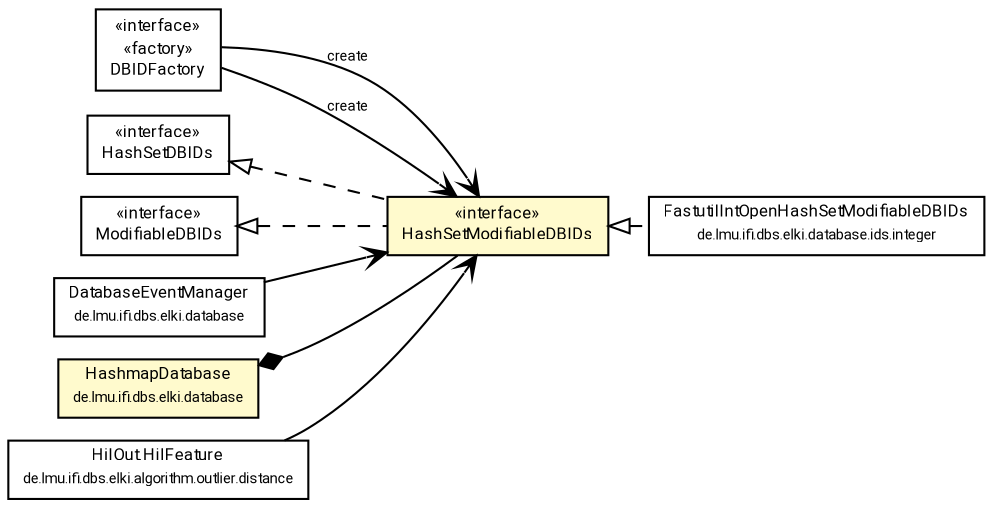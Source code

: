 #!/usr/local/bin/dot
#
# Class diagram 
# Generated by UMLGraph version R5_7_2-60-g0e99a6 (http://www.spinellis.gr/umlgraph/)
#

digraph G {
	graph [fontnames="svg"]
	edge [fontname="Roboto",fontsize=7,labelfontname="Roboto",labelfontsize=7,color="black"];
	node [fontname="Roboto",fontcolor="black",fontsize=8,shape=plaintext,margin=0,width=0,height=0];
	nodesep=0.15;
	ranksep=0.25;
	rankdir=LR;
	// de.lmu.ifi.dbs.elki.database.ids.DBIDFactory
	c4940416 [label=<<table title="de.lmu.ifi.dbs.elki.database.ids.DBIDFactory" border="0" cellborder="1" cellspacing="0" cellpadding="2" href="DBIDFactory.html" target="_parent">
		<tr><td><table border="0" cellspacing="0" cellpadding="1">
		<tr><td align="center" balign="center"> &#171;interface&#187; </td></tr>
		<tr><td align="center" balign="center"> &#171;factory&#187; </td></tr>
		<tr><td align="center" balign="center"> <font face="Roboto">DBIDFactory</font> </td></tr>
		</table></td></tr>
		</table>>, URL="DBIDFactory.html"];
	// de.lmu.ifi.dbs.elki.database.ids.HashSetModifiableDBIDs
	c4940432 [label=<<table title="de.lmu.ifi.dbs.elki.database.ids.HashSetModifiableDBIDs" border="0" cellborder="1" cellspacing="0" cellpadding="2" bgcolor="lemonChiffon" href="HashSetModifiableDBIDs.html" target="_parent">
		<tr><td><table border="0" cellspacing="0" cellpadding="1">
		<tr><td align="center" balign="center"> &#171;interface&#187; </td></tr>
		<tr><td align="center" balign="center"> <font face="Roboto">HashSetModifiableDBIDs</font> </td></tr>
		</table></td></tr>
		</table>>, URL="HashSetModifiableDBIDs.html"];
	// de.lmu.ifi.dbs.elki.database.ids.HashSetDBIDs
	c4940434 [label=<<table title="de.lmu.ifi.dbs.elki.database.ids.HashSetDBIDs" border="0" cellborder="1" cellspacing="0" cellpadding="2" href="HashSetDBIDs.html" target="_parent">
		<tr><td><table border="0" cellspacing="0" cellpadding="1">
		<tr><td align="center" balign="center"> &#171;interface&#187; </td></tr>
		<tr><td align="center" balign="center"> <font face="Roboto">HashSetDBIDs</font> </td></tr>
		</table></td></tr>
		</table>>, URL="HashSetDBIDs.html"];
	// de.lmu.ifi.dbs.elki.database.ids.ModifiableDBIDs
	c4940441 [label=<<table title="de.lmu.ifi.dbs.elki.database.ids.ModifiableDBIDs" border="0" cellborder="1" cellspacing="0" cellpadding="2" href="ModifiableDBIDs.html" target="_parent">
		<tr><td><table border="0" cellspacing="0" cellpadding="1">
		<tr><td align="center" balign="center"> &#171;interface&#187; </td></tr>
		<tr><td align="center" balign="center"> <font face="Roboto">ModifiableDBIDs</font> </td></tr>
		</table></td></tr>
		</table>>, URL="ModifiableDBIDs.html"];
	// de.lmu.ifi.dbs.elki.database.ids.integer.FastutilIntOpenHashSetModifiableDBIDs
	c4940483 [label=<<table title="de.lmu.ifi.dbs.elki.database.ids.integer.FastutilIntOpenHashSetModifiableDBIDs" border="0" cellborder="1" cellspacing="0" cellpadding="2" href="integer/FastutilIntOpenHashSetModifiableDBIDs.html" target="_parent">
		<tr><td><table border="0" cellspacing="0" cellpadding="1">
		<tr><td align="center" balign="center"> <font face="Roboto">FastutilIntOpenHashSetModifiableDBIDs</font> </td></tr>
		<tr><td align="center" balign="center"> <font face="Roboto" point-size="7.0">de.lmu.ifi.dbs.elki.database.ids.integer</font> </td></tr>
		</table></td></tr>
		</table>>, URL="integer/FastutilIntOpenHashSetModifiableDBIDs.html"];
	// de.lmu.ifi.dbs.elki.database.DatabaseEventManager
	c4941348 [label=<<table title="de.lmu.ifi.dbs.elki.database.DatabaseEventManager" border="0" cellborder="1" cellspacing="0" cellpadding="2" href="../DatabaseEventManager.html" target="_parent">
		<tr><td><table border="0" cellspacing="0" cellpadding="1">
		<tr><td align="center" balign="center"> <font face="Roboto">DatabaseEventManager</font> </td></tr>
		<tr><td align="center" balign="center"> <font face="Roboto" point-size="7.0">de.lmu.ifi.dbs.elki.database</font> </td></tr>
		</table></td></tr>
		</table>>, URL="../DatabaseEventManager.html"];
	// de.lmu.ifi.dbs.elki.database.HashmapDatabase
	c4941351 [label=<<table title="de.lmu.ifi.dbs.elki.database.HashmapDatabase" border="0" cellborder="1" cellspacing="0" cellpadding="2" bgcolor="LemonChiffon" href="../HashmapDatabase.html" target="_parent">
		<tr><td><table border="0" cellspacing="0" cellpadding="1">
		<tr><td align="center" balign="center"> <font face="Roboto">HashmapDatabase</font> </td></tr>
		<tr><td align="center" balign="center"> <font face="Roboto" point-size="7.0">de.lmu.ifi.dbs.elki.database</font> </td></tr>
		</table></td></tr>
		</table>>, URL="../HashmapDatabase.html"];
	// de.lmu.ifi.dbs.elki.algorithm.outlier.distance.HilOut.HilFeature
	c4942109 [label=<<table title="de.lmu.ifi.dbs.elki.algorithm.outlier.distance.HilOut.HilFeature" border="0" cellborder="1" cellspacing="0" cellpadding="2" href="../../algorithm/outlier/distance/HilOut.HilFeature.html" target="_parent">
		<tr><td><table border="0" cellspacing="0" cellpadding="1">
		<tr><td align="center" balign="center"> <font face="Roboto">HilOut.HilFeature</font> </td></tr>
		<tr><td align="center" balign="center"> <font face="Roboto" point-size="7.0">de.lmu.ifi.dbs.elki.algorithm.outlier.distance</font> </td></tr>
		</table></td></tr>
		</table>>, URL="../../algorithm/outlier/distance/HilOut.HilFeature.html"];
	// de.lmu.ifi.dbs.elki.database.ids.DBIDFactory navassoc de.lmu.ifi.dbs.elki.database.ids.HashSetModifiableDBIDs
	c4940416 -> c4940432 [arrowhead=open,weight=1,label="create"];
	// de.lmu.ifi.dbs.elki.database.ids.DBIDFactory navassoc de.lmu.ifi.dbs.elki.database.ids.HashSetModifiableDBIDs
	c4940416 -> c4940432 [arrowhead=open,weight=1,label="create"];
	// de.lmu.ifi.dbs.elki.database.ids.HashSetModifiableDBIDs implements de.lmu.ifi.dbs.elki.database.ids.HashSetDBIDs
	c4940434 -> c4940432 [arrowtail=empty,style=dashed,dir=back,weight=9];
	// de.lmu.ifi.dbs.elki.database.ids.HashSetModifiableDBIDs implements de.lmu.ifi.dbs.elki.database.ids.ModifiableDBIDs
	c4940441 -> c4940432 [arrowtail=empty,style=dashed,dir=back,weight=9];
	// de.lmu.ifi.dbs.elki.database.ids.integer.FastutilIntOpenHashSetModifiableDBIDs implements de.lmu.ifi.dbs.elki.database.ids.HashSetModifiableDBIDs
	c4940432 -> c4940483 [arrowtail=empty,style=dashed,dir=back,weight=9];
	// de.lmu.ifi.dbs.elki.database.HashmapDatabase composed de.lmu.ifi.dbs.elki.database.ids.HashSetModifiableDBIDs
	c4941351 -> c4940432 [arrowhead=none,arrowtail=diamond,dir=back,weight=6];
	// de.lmu.ifi.dbs.elki.database.DatabaseEventManager navassoc de.lmu.ifi.dbs.elki.database.ids.HashSetModifiableDBIDs
	c4941348 -> c4940432 [arrowhead=open,weight=1];
	// de.lmu.ifi.dbs.elki.algorithm.outlier.distance.HilOut.HilFeature navassoc de.lmu.ifi.dbs.elki.database.ids.HashSetModifiableDBIDs
	c4942109 -> c4940432 [arrowhead=open,weight=1];
}

